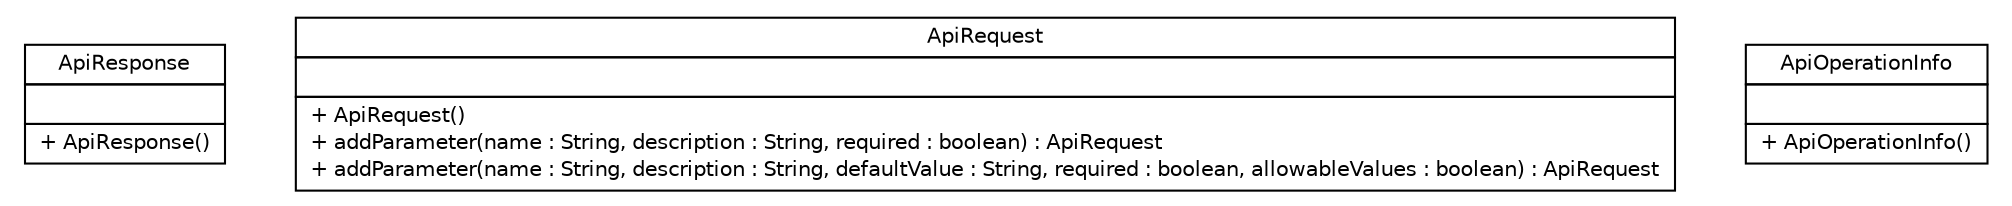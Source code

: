#!/usr/local/bin/dot
#
# Class diagram 
# Generated by UMLGraph version R5_6-24-gf6e263 (http://www.umlgraph.org/)
#

digraph G {
	edge [fontname="Helvetica",fontsize=10,labelfontname="Helvetica",labelfontsize=10];
	node [fontname="Helvetica",fontsize=10,shape=plaintext];
	nodesep=0.25;
	ranksep=0.5;
	// cn.home1.oss.lib.swagger.model.ApiResponse
	c24 [label=<<table title="cn.home1.oss.lib.swagger.model.ApiResponse" border="0" cellborder="1" cellspacing="0" cellpadding="2" port="p" href="./ApiResponse.html">
		<tr><td><table border="0" cellspacing="0" cellpadding="1">
<tr><td align="center" balign="center"> ApiResponse </td></tr>
		</table></td></tr>
		<tr><td><table border="0" cellspacing="0" cellpadding="1">
<tr><td align="left" balign="left">  </td></tr>
		</table></td></tr>
		<tr><td><table border="0" cellspacing="0" cellpadding="1">
<tr><td align="left" balign="left"> + ApiResponse() </td></tr>
		</table></td></tr>
		</table>>, URL="./ApiResponse.html", fontname="Helvetica", fontcolor="black", fontsize=10.0];
	// cn.home1.oss.lib.swagger.model.ApiRequest
	c25 [label=<<table title="cn.home1.oss.lib.swagger.model.ApiRequest" border="0" cellborder="1" cellspacing="0" cellpadding="2" port="p" href="./ApiRequest.html">
		<tr><td><table border="0" cellspacing="0" cellpadding="1">
<tr><td align="center" balign="center"> ApiRequest </td></tr>
		</table></td></tr>
		<tr><td><table border="0" cellspacing="0" cellpadding="1">
<tr><td align="left" balign="left">  </td></tr>
		</table></td></tr>
		<tr><td><table border="0" cellspacing="0" cellpadding="1">
<tr><td align="left" balign="left"> + ApiRequest() </td></tr>
<tr><td align="left" balign="left"> + addParameter(name : String, description : String, required : boolean) : ApiRequest </td></tr>
<tr><td align="left" balign="left"> + addParameter(name : String, description : String, defaultValue : String, required : boolean, allowableValues : boolean) : ApiRequest </td></tr>
		</table></td></tr>
		</table>>, URL="./ApiRequest.html", fontname="Helvetica", fontcolor="black", fontsize=10.0];
	// cn.home1.oss.lib.swagger.model.ApiOperationInfo
	c26 [label=<<table title="cn.home1.oss.lib.swagger.model.ApiOperationInfo" border="0" cellborder="1" cellspacing="0" cellpadding="2" port="p" href="./ApiOperationInfo.html">
		<tr><td><table border="0" cellspacing="0" cellpadding="1">
<tr><td align="center" balign="center"> ApiOperationInfo </td></tr>
		</table></td></tr>
		<tr><td><table border="0" cellspacing="0" cellpadding="1">
<tr><td align="left" balign="left">  </td></tr>
		</table></td></tr>
		<tr><td><table border="0" cellspacing="0" cellpadding="1">
<tr><td align="left" balign="left"> + ApiOperationInfo() </td></tr>
		</table></td></tr>
		</table>>, URL="./ApiOperationInfo.html", fontname="Helvetica", fontcolor="black", fontsize=10.0];
}

